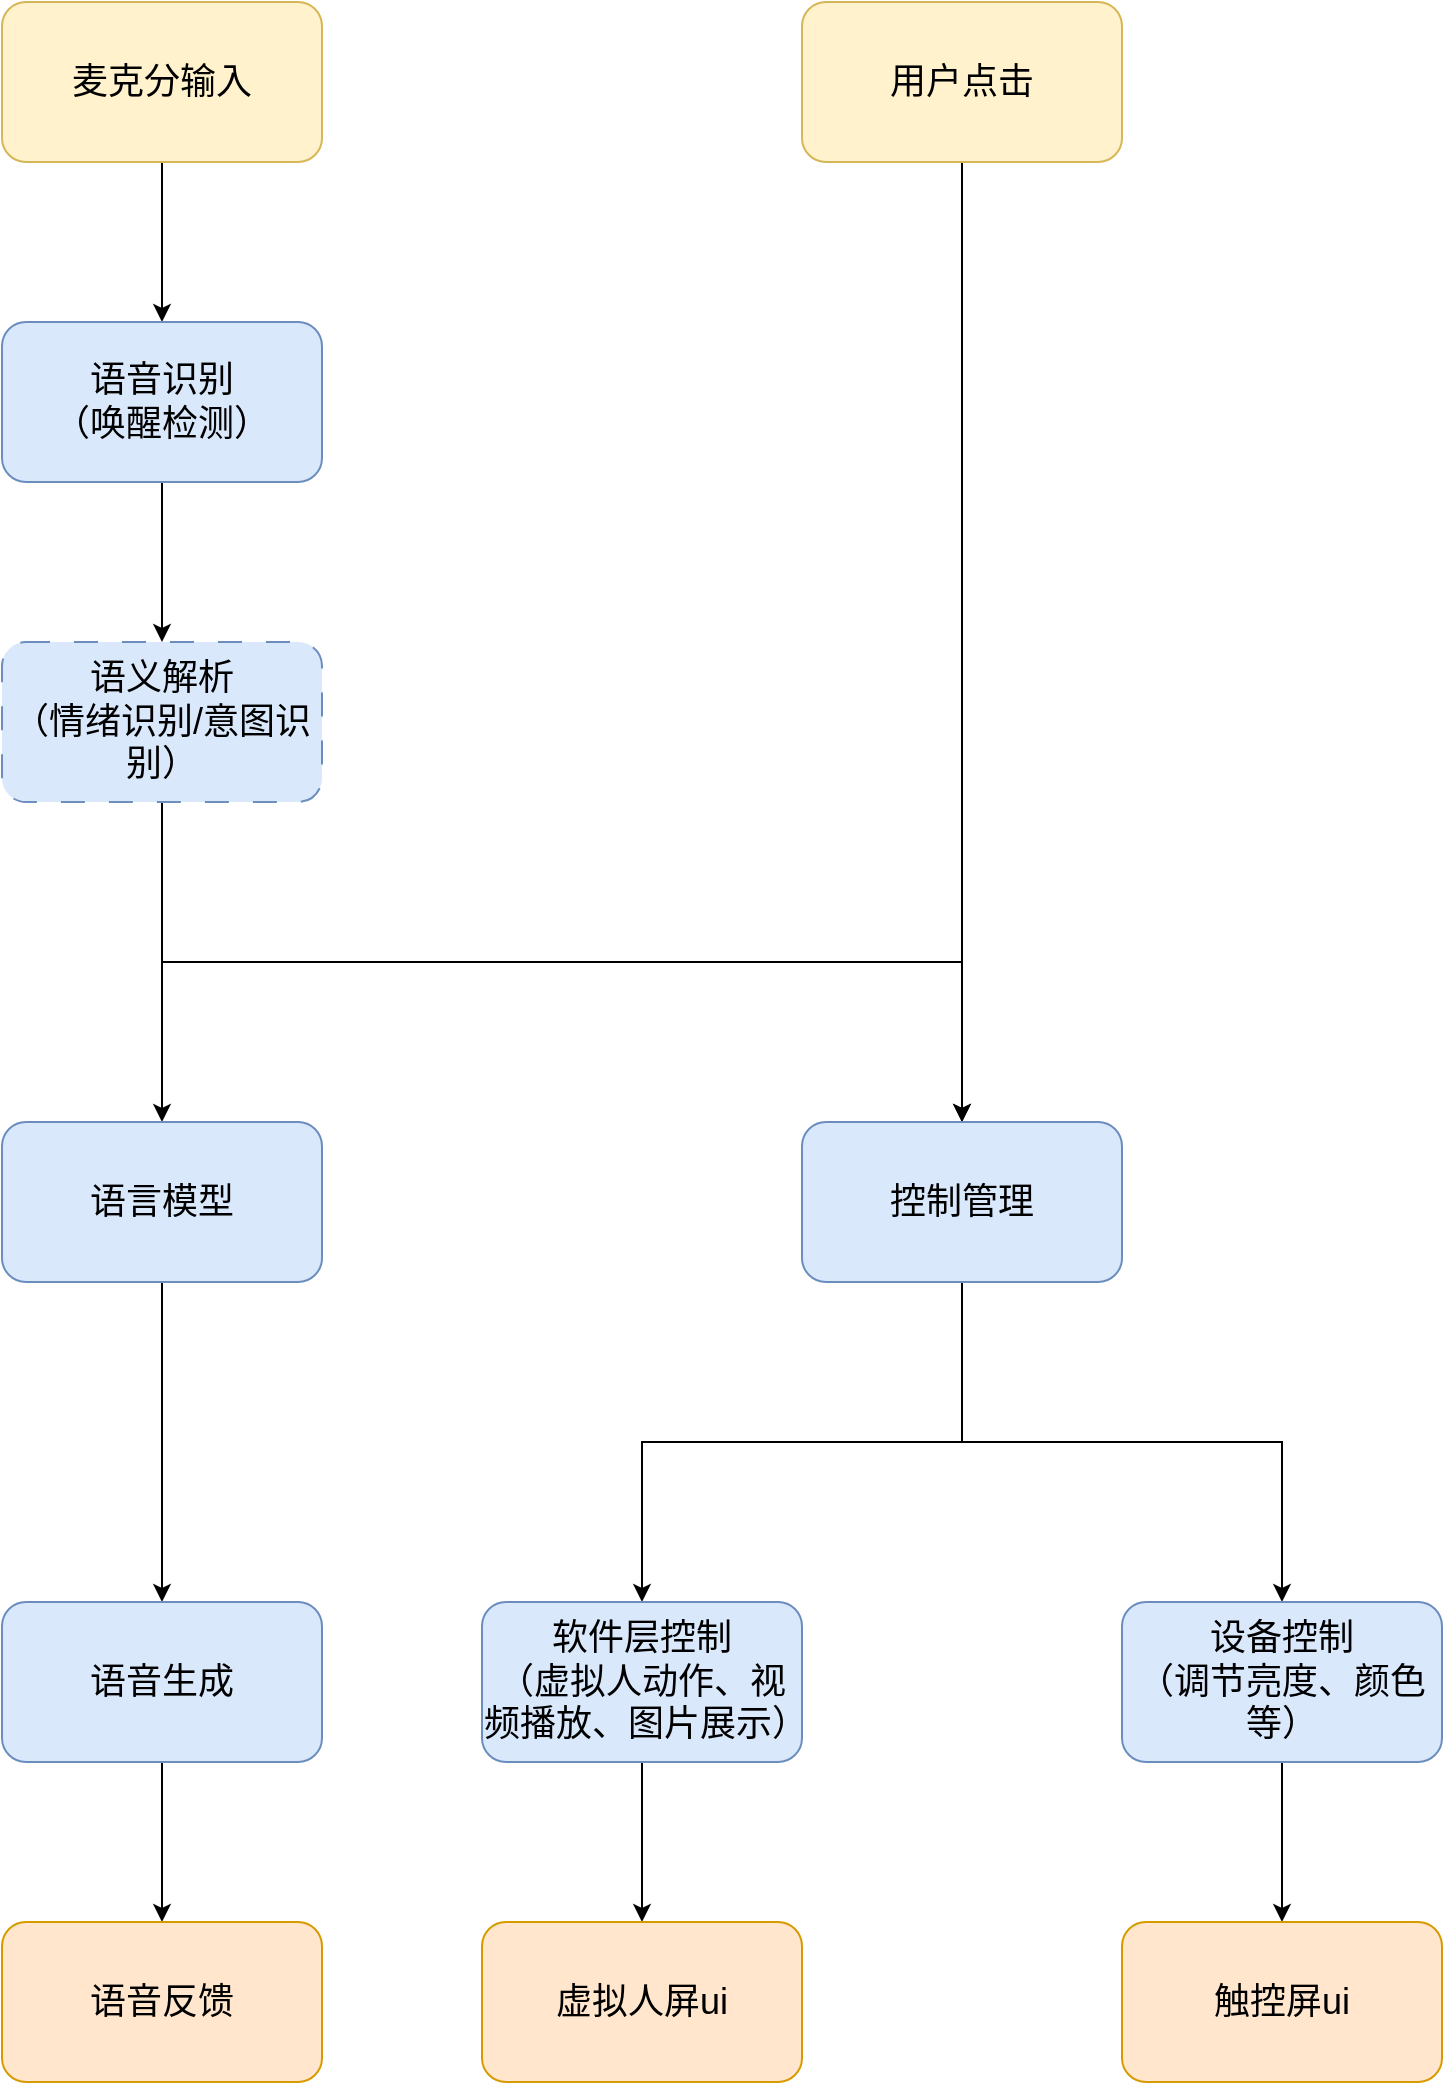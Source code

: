 <mxfile version="26.2.15">
  <diagram name="第 1 页" id="I95JbXtNGWgH5xwKB5yV">
    <mxGraphModel dx="1072" dy="916" grid="1" gridSize="10" guides="1" tooltips="1" connect="1" arrows="1" fold="1" page="1" pageScale="1" pageWidth="827" pageHeight="1169" math="0" shadow="0">
      <root>
        <mxCell id="0" />
        <mxCell id="1" parent="0" />
        <mxCell id="fTQGhy_KuE080tfiFoKc-1" style="edgeStyle=orthogonalEdgeStyle;rounded=0;orthogonalLoop=1;jettySize=auto;html=1;exitX=0.5;exitY=1;exitDx=0;exitDy=0;entryX=0.5;entryY=0;entryDx=0;entryDy=0;" edge="1" parent="1" source="fTQGhy_KuE080tfiFoKc-2" target="fTQGhy_KuE080tfiFoKc-4">
          <mxGeometry relative="1" as="geometry" />
        </mxCell>
        <mxCell id="fTQGhy_KuE080tfiFoKc-2" value="&lt;font style=&quot;font-size: 18px;&quot;&gt;麦克分输入&lt;/font&gt;" style="rounded=1;whiteSpace=wrap;html=1;fillColor=#fff2cc;strokeColor=#d6b656;" vertex="1" parent="1">
          <mxGeometry x="40" y="80" width="160" height="80" as="geometry" />
        </mxCell>
        <mxCell id="fTQGhy_KuE080tfiFoKc-3" style="edgeStyle=orthogonalEdgeStyle;rounded=0;orthogonalLoop=1;jettySize=auto;html=1;exitX=0.5;exitY=1;exitDx=0;exitDy=0;entryX=0.5;entryY=0;entryDx=0;entryDy=0;" edge="1" parent="1" source="fTQGhy_KuE080tfiFoKc-4" target="fTQGhy_KuE080tfiFoKc-8">
          <mxGeometry relative="1" as="geometry">
            <mxPoint x="150" y="400" as="targetPoint" />
          </mxGeometry>
        </mxCell>
        <mxCell id="fTQGhy_KuE080tfiFoKc-4" value="&lt;font style=&quot;font-size: 18px;&quot;&gt;语音识别&lt;/font&gt;&lt;div&gt;&lt;font style=&quot;font-size: 18px;&quot;&gt;（唤醒检测）&lt;/font&gt;&lt;/div&gt;" style="rounded=1;whiteSpace=wrap;html=1;fillColor=#dae8fc;strokeColor=#6c8ebf;" vertex="1" parent="1">
          <mxGeometry x="40" y="240" width="160" height="80" as="geometry" />
        </mxCell>
        <mxCell id="fTQGhy_KuE080tfiFoKc-7" style="edgeStyle=orthogonalEdgeStyle;rounded=0;orthogonalLoop=1;jettySize=auto;html=1;exitX=0.5;exitY=1;exitDx=0;exitDy=0;entryX=0.5;entryY=0;entryDx=0;entryDy=0;" edge="1" parent="1" source="fTQGhy_KuE080tfiFoKc-8" target="fTQGhy_KuE080tfiFoKc-14">
          <mxGeometry relative="1" as="geometry">
            <mxPoint x="120.0" y="560" as="targetPoint" />
            <Array as="points">
              <mxPoint x="120" y="560" />
              <mxPoint x="520" y="560" />
            </Array>
          </mxGeometry>
        </mxCell>
        <mxCell id="fTQGhy_KuE080tfiFoKc-19" style="edgeStyle=orthogonalEdgeStyle;rounded=0;orthogonalLoop=1;jettySize=auto;html=1;exitX=0.5;exitY=1;exitDx=0;exitDy=0;" edge="1" parent="1" source="fTQGhy_KuE080tfiFoKc-8" target="fTQGhy_KuE080tfiFoKc-15">
          <mxGeometry relative="1" as="geometry" />
        </mxCell>
        <mxCell id="fTQGhy_KuE080tfiFoKc-8" value="&lt;font style=&quot;font-size: 18px;&quot;&gt;语义解析&lt;/font&gt;&lt;div&gt;&lt;font style=&quot;font-size: 18px;&quot;&gt;（情绪识别/意图识别）&lt;/font&gt;&lt;/div&gt;" style="rounded=1;whiteSpace=wrap;html=1;fillColor=#dae8fc;strokeColor=#6c8ebf;dashed=1;dashPattern=12 12;" vertex="1" parent="1">
          <mxGeometry x="40" y="400" width="160" height="80" as="geometry" />
        </mxCell>
        <mxCell id="fTQGhy_KuE080tfiFoKc-18" style="edgeStyle=orthogonalEdgeStyle;rounded=0;orthogonalLoop=1;jettySize=auto;html=1;exitX=0.5;exitY=1;exitDx=0;exitDy=0;entryX=0.5;entryY=0;entryDx=0;entryDy=0;" edge="1" parent="1" source="fTQGhy_KuE080tfiFoKc-13" target="fTQGhy_KuE080tfiFoKc-14">
          <mxGeometry relative="1" as="geometry" />
        </mxCell>
        <mxCell id="fTQGhy_KuE080tfiFoKc-13" value="&lt;span style=&quot;font-size: 18px;&quot;&gt;用户点击&lt;/span&gt;" style="rounded=1;whiteSpace=wrap;html=1;fillColor=#fff2cc;strokeColor=#d6b656;" vertex="1" parent="1">
          <mxGeometry x="440" y="80" width="160" height="80" as="geometry" />
        </mxCell>
        <mxCell id="fTQGhy_KuE080tfiFoKc-23" style="edgeStyle=orthogonalEdgeStyle;rounded=0;orthogonalLoop=1;jettySize=auto;html=1;exitX=0.5;exitY=1;exitDx=0;exitDy=0;entryX=0.5;entryY=0;entryDx=0;entryDy=0;" edge="1" parent="1" source="fTQGhy_KuE080tfiFoKc-14" target="fTQGhy_KuE080tfiFoKc-22">
          <mxGeometry relative="1" as="geometry" />
        </mxCell>
        <mxCell id="fTQGhy_KuE080tfiFoKc-26" style="edgeStyle=orthogonalEdgeStyle;rounded=0;orthogonalLoop=1;jettySize=auto;html=1;exitX=0.5;exitY=1;exitDx=0;exitDy=0;entryX=0.5;entryY=0;entryDx=0;entryDy=0;" edge="1" parent="1" source="fTQGhy_KuE080tfiFoKc-14" target="fTQGhy_KuE080tfiFoKc-25">
          <mxGeometry relative="1" as="geometry" />
        </mxCell>
        <mxCell id="fTQGhy_KuE080tfiFoKc-14" value="&lt;font style=&quot;font-size: 18px;&quot;&gt;控制管理&lt;/font&gt;" style="rounded=1;whiteSpace=wrap;html=1;fillColor=#dae8fc;strokeColor=#6c8ebf;" vertex="1" parent="1">
          <mxGeometry x="440" y="640" width="160" height="80" as="geometry" />
        </mxCell>
        <mxCell id="fTQGhy_KuE080tfiFoKc-20" style="edgeStyle=orthogonalEdgeStyle;rounded=0;orthogonalLoop=1;jettySize=auto;html=1;exitX=0.5;exitY=1;exitDx=0;exitDy=0;entryX=0.5;entryY=0;entryDx=0;entryDy=0;" edge="1" parent="1" source="fTQGhy_KuE080tfiFoKc-15" target="fTQGhy_KuE080tfiFoKc-21">
          <mxGeometry relative="1" as="geometry">
            <mxPoint x="119.765" y="840" as="targetPoint" />
          </mxGeometry>
        </mxCell>
        <mxCell id="fTQGhy_KuE080tfiFoKc-15" value="&lt;font style=&quot;font-size: 18px;&quot;&gt;语言模型&lt;/font&gt;" style="rounded=1;whiteSpace=wrap;html=1;fillColor=#dae8fc;strokeColor=#6c8ebf;" vertex="1" parent="1">
          <mxGeometry x="40" y="640" width="160" height="80" as="geometry" />
        </mxCell>
        <mxCell id="fTQGhy_KuE080tfiFoKc-28" style="edgeStyle=orthogonalEdgeStyle;rounded=0;orthogonalLoop=1;jettySize=auto;html=1;exitX=0.5;exitY=1;exitDx=0;exitDy=0;entryX=0.5;entryY=0;entryDx=0;entryDy=0;" edge="1" parent="1" source="fTQGhy_KuE080tfiFoKc-21" target="fTQGhy_KuE080tfiFoKc-27">
          <mxGeometry relative="1" as="geometry" />
        </mxCell>
        <mxCell id="fTQGhy_KuE080tfiFoKc-21" value="&lt;font style=&quot;font-size: 18px;&quot;&gt;语音生成&lt;/font&gt;" style="rounded=1;whiteSpace=wrap;html=1;fillColor=#dae8fc;strokeColor=#6c8ebf;" vertex="1" parent="1">
          <mxGeometry x="40" y="880" width="160" height="80" as="geometry" />
        </mxCell>
        <mxCell id="fTQGhy_KuE080tfiFoKc-30" style="edgeStyle=orthogonalEdgeStyle;rounded=0;orthogonalLoop=1;jettySize=auto;html=1;exitX=0.5;exitY=1;exitDx=0;exitDy=0;entryX=0.5;entryY=0;entryDx=0;entryDy=0;" edge="1" parent="1" source="fTQGhy_KuE080tfiFoKc-22" target="fTQGhy_KuE080tfiFoKc-29">
          <mxGeometry relative="1" as="geometry" />
        </mxCell>
        <mxCell id="fTQGhy_KuE080tfiFoKc-22" value="&lt;font style=&quot;font-size: 18px;&quot;&gt;软件层控制&lt;/font&gt;&lt;div&gt;&lt;font style=&quot;font-size: 18px;&quot;&gt;（虚拟人动作、视频播放、图片展示）&lt;/font&gt;&lt;/div&gt;" style="rounded=1;whiteSpace=wrap;html=1;fillColor=#dae8fc;strokeColor=#6c8ebf;" vertex="1" parent="1">
          <mxGeometry x="280" y="880" width="160" height="80" as="geometry" />
        </mxCell>
        <mxCell id="fTQGhy_KuE080tfiFoKc-32" style="edgeStyle=orthogonalEdgeStyle;rounded=0;orthogonalLoop=1;jettySize=auto;html=1;exitX=0.5;exitY=1;exitDx=0;exitDy=0;entryX=0.5;entryY=0;entryDx=0;entryDy=0;" edge="1" parent="1" source="fTQGhy_KuE080tfiFoKc-25" target="fTQGhy_KuE080tfiFoKc-31">
          <mxGeometry relative="1" as="geometry" />
        </mxCell>
        <mxCell id="fTQGhy_KuE080tfiFoKc-25" value="&lt;font style=&quot;font-size: 18px;&quot;&gt;设备控制&lt;/font&gt;&lt;div&gt;&lt;font style=&quot;font-size: 18px;&quot;&gt;（调节亮度、颜色等）&lt;/font&gt;&lt;/div&gt;" style="rounded=1;whiteSpace=wrap;html=1;fillColor=#dae8fc;strokeColor=#6c8ebf;" vertex="1" parent="1">
          <mxGeometry x="600" y="880" width="160" height="80" as="geometry" />
        </mxCell>
        <mxCell id="fTQGhy_KuE080tfiFoKc-27" value="&lt;font style=&quot;font-size: 18px;&quot;&gt;语音反馈&lt;/font&gt;" style="rounded=1;whiteSpace=wrap;html=1;fillColor=#ffe6cc;strokeColor=#d79b00;" vertex="1" parent="1">
          <mxGeometry x="40" y="1040" width="160" height="80" as="geometry" />
        </mxCell>
        <mxCell id="fTQGhy_KuE080tfiFoKc-29" value="&lt;span style=&quot;font-size: 18px;&quot;&gt;虚拟人屏ui&lt;/span&gt;" style="rounded=1;whiteSpace=wrap;html=1;fillColor=#ffe6cc;strokeColor=#d79b00;" vertex="1" parent="1">
          <mxGeometry x="280" y="1040" width="160" height="80" as="geometry" />
        </mxCell>
        <mxCell id="fTQGhy_KuE080tfiFoKc-31" value="&lt;span style=&quot;font-size: 18px;&quot;&gt;触控屏ui&lt;/span&gt;" style="rounded=1;whiteSpace=wrap;html=1;fillColor=#ffe6cc;strokeColor=#d79b00;" vertex="1" parent="1">
          <mxGeometry x="600" y="1040" width="160" height="80" as="geometry" />
        </mxCell>
      </root>
    </mxGraphModel>
  </diagram>
</mxfile>

